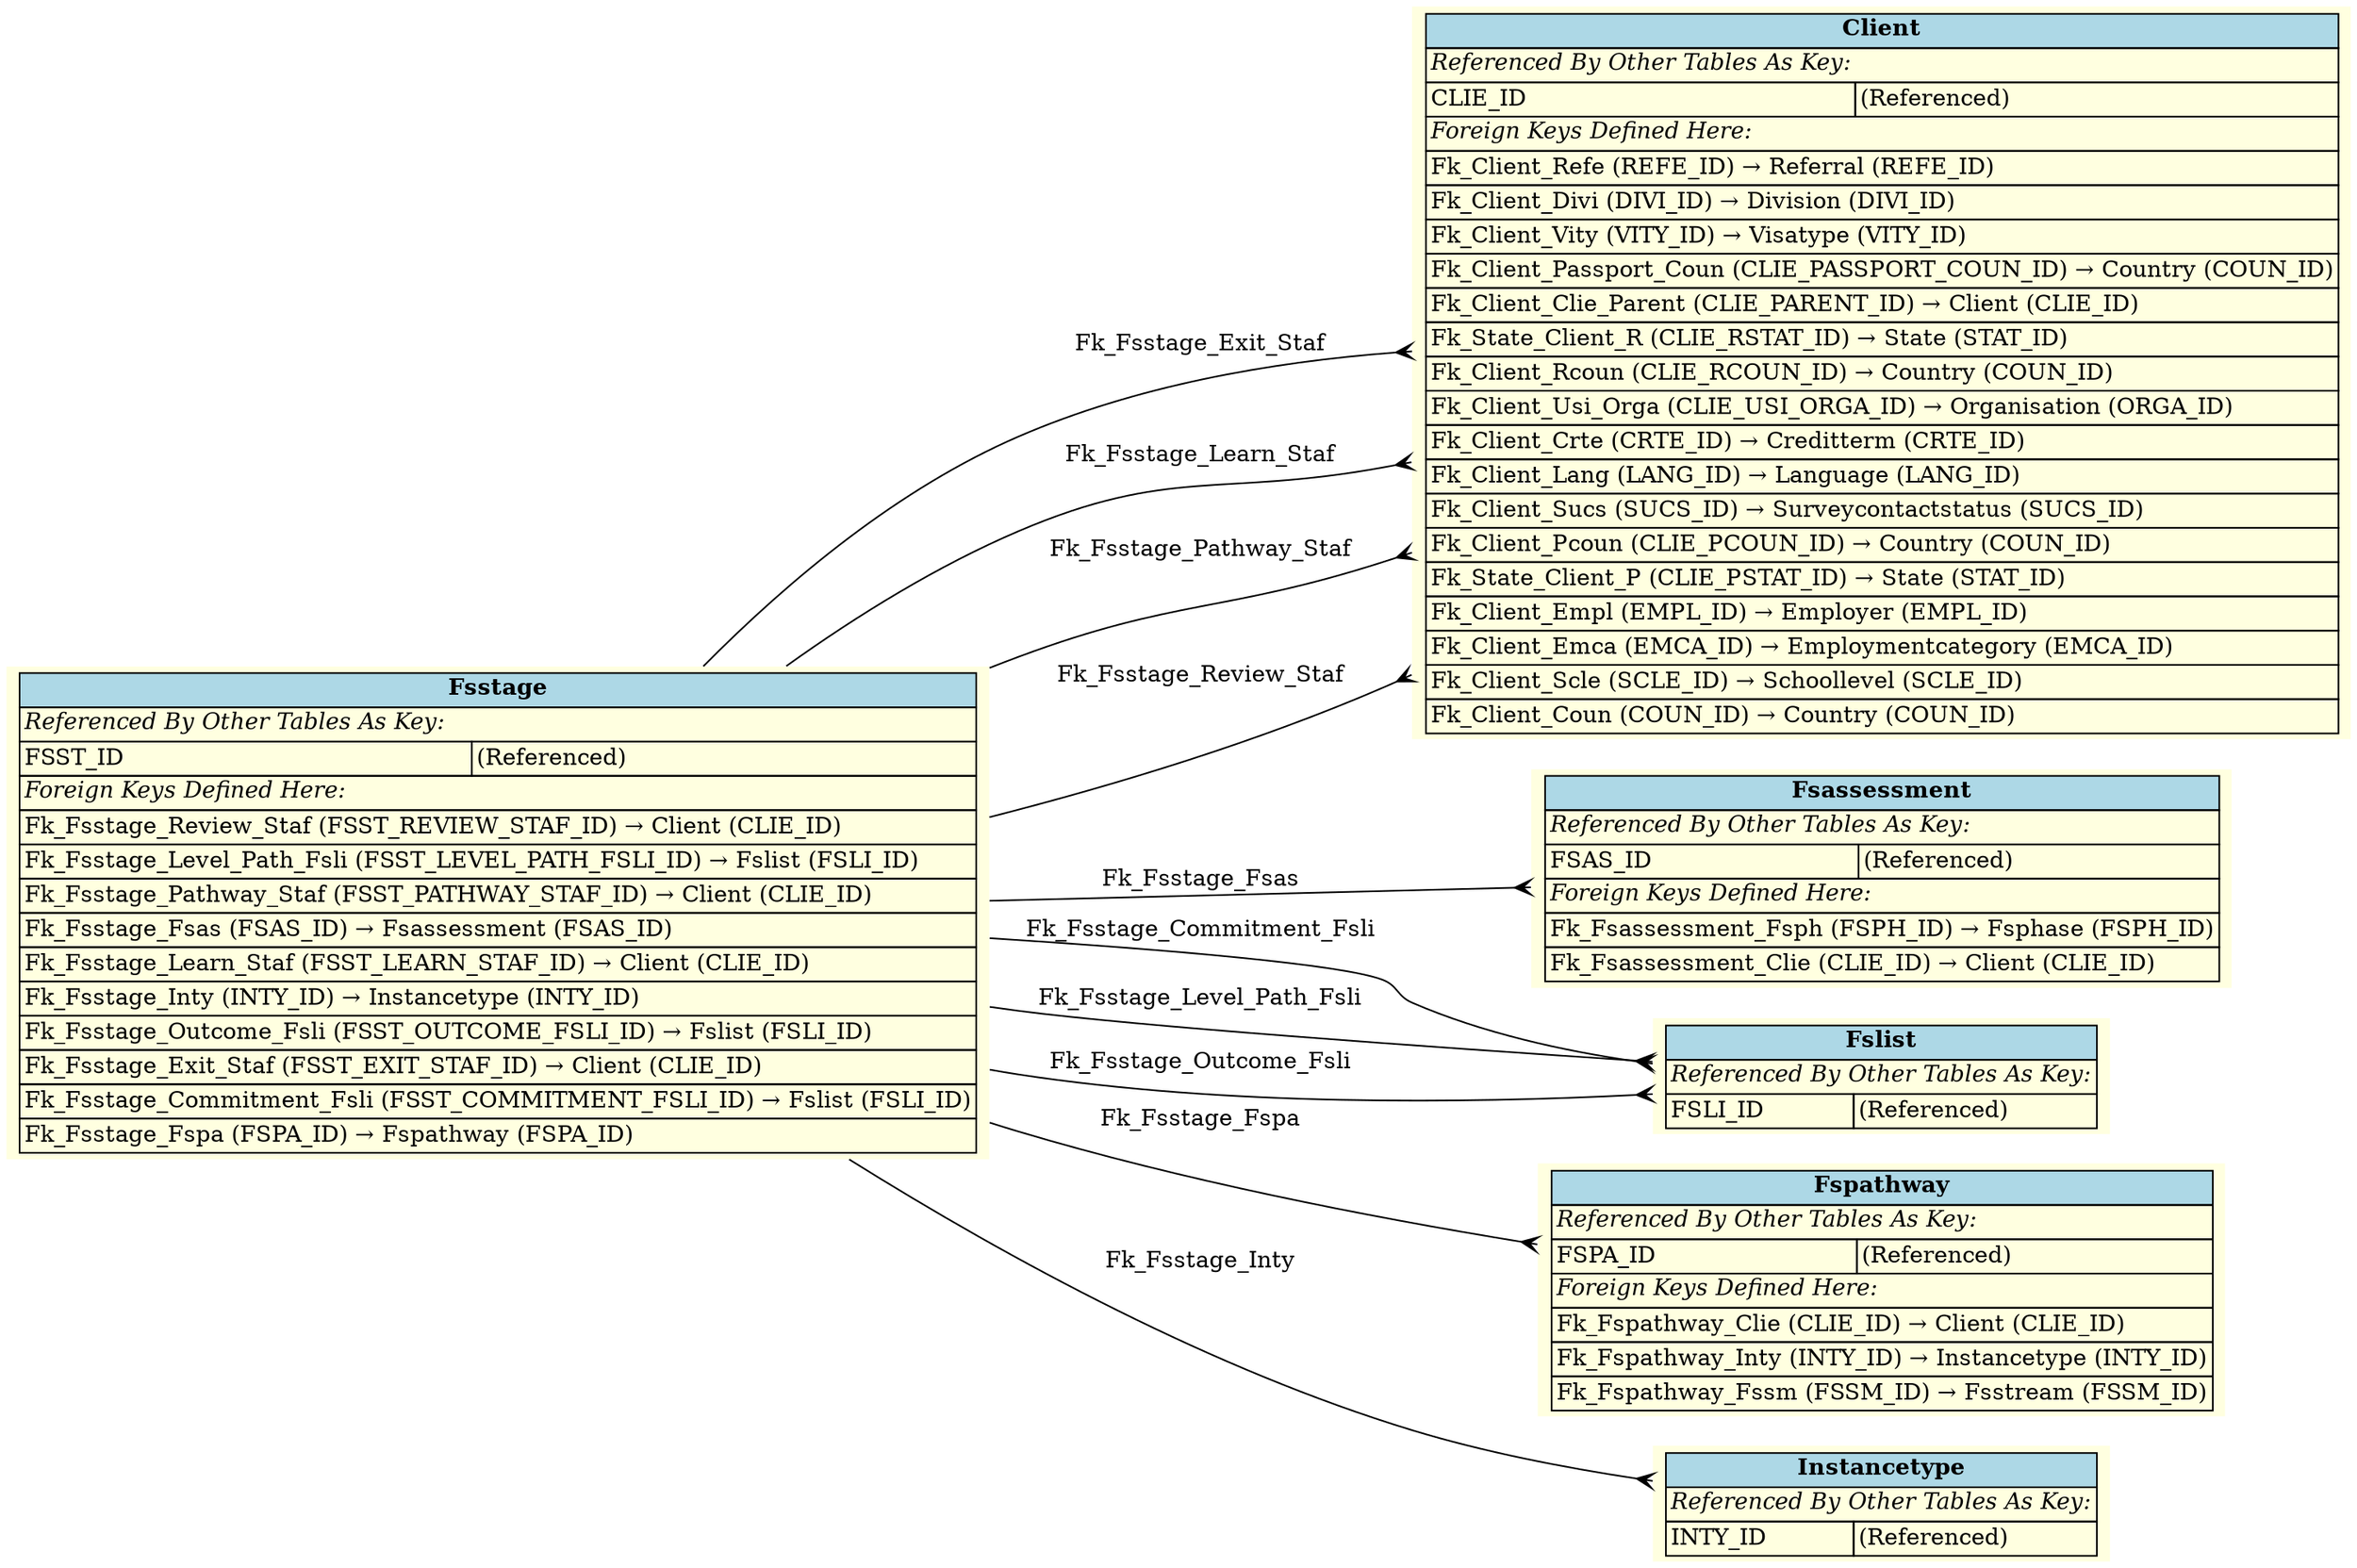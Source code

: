 digraph ERD {
  rankdir=LR;
  node [shape=plaintext, style=filled, fillcolor=lightyellow];
  edge [arrowhead=crow, arrowtail=none, dir=both, labelfontsize=10];

  "Fsstage" [
    label=<
    <TABLE BORDER="0" CELLBORDER="1" CELLSPACING="0" BGCOLOR="lightyellow">
      <TR><TD COLSPAN="2" BGCOLOR="lightblue"><B>Fsstage</B></TD></TR>
      <TR><TD COLSPAN="2" ALIGN="LEFT"><I>Referenced By Other Tables As Key:</I></TD></TR>
      <TR><TD ALIGN="LEFT">FSST_ID</TD><TD ALIGN="LEFT">(Referenced)</TD></TR>
      <TR><TD COLSPAN="2" ALIGN="LEFT"><I>Foreign Keys Defined Here:</I></TD></TR>
      <TR><TD ALIGN="LEFT" COLSPAN="2">Fk_Fsstage_Review_Staf (FSST_REVIEW_STAF_ID) &rarr; Client (CLIE_ID)</TD></TR>
      <TR><TD ALIGN="LEFT" COLSPAN="2">Fk_Fsstage_Level_Path_Fsli (FSST_LEVEL_PATH_FSLI_ID) &rarr; Fslist (FSLI_ID)</TD></TR>
      <TR><TD ALIGN="LEFT" COLSPAN="2">Fk_Fsstage_Pathway_Staf (FSST_PATHWAY_STAF_ID) &rarr; Client (CLIE_ID)</TD></TR>
      <TR><TD ALIGN="LEFT" COLSPAN="2">Fk_Fsstage_Fsas (FSAS_ID) &rarr; Fsassessment (FSAS_ID)</TD></TR>
      <TR><TD ALIGN="LEFT" COLSPAN="2">Fk_Fsstage_Learn_Staf (FSST_LEARN_STAF_ID) &rarr; Client (CLIE_ID)</TD></TR>
      <TR><TD ALIGN="LEFT" COLSPAN="2">Fk_Fsstage_Inty (INTY_ID) &rarr; Instancetype (INTY_ID)</TD></TR>
      <TR><TD ALIGN="LEFT" COLSPAN="2">Fk_Fsstage_Outcome_Fsli (FSST_OUTCOME_FSLI_ID) &rarr; Fslist (FSLI_ID)</TD></TR>
      <TR><TD ALIGN="LEFT" COLSPAN="2">Fk_Fsstage_Exit_Staf (FSST_EXIT_STAF_ID) &rarr; Client (CLIE_ID)</TD></TR>
      <TR><TD ALIGN="LEFT" COLSPAN="2">Fk_Fsstage_Commitment_Fsli (FSST_COMMITMENT_FSLI_ID) &rarr; Fslist (FSLI_ID)</TD></TR>
      <TR><TD ALIGN="LEFT" COLSPAN="2">Fk_Fsstage_Fspa (FSPA_ID) &rarr; Fspathway (FSPA_ID)</TD></TR>
    </TABLE>
    >
  ];

  "Client" [
    label=<
    <TABLE BORDER="0" CELLBORDER="1" CELLSPACING="0" BGCOLOR="lightyellow">
      <TR><TD COLSPAN="2" BGCOLOR="lightblue"><B>Client</B></TD></TR>
      <TR><TD COLSPAN="2" ALIGN="LEFT"><I>Referenced By Other Tables As Key:</I></TD></TR>
      <TR><TD ALIGN="LEFT">CLIE_ID</TD><TD ALIGN="LEFT">(Referenced)</TD></TR>
      <TR><TD COLSPAN="2" ALIGN="LEFT"><I>Foreign Keys Defined Here:</I></TD></TR>
      <TR><TD ALIGN="LEFT" COLSPAN="2">Fk_Client_Refe (REFE_ID) &rarr; Referral (REFE_ID)</TD></TR>
      <TR><TD ALIGN="LEFT" COLSPAN="2">Fk_Client_Divi (DIVI_ID) &rarr; Division (DIVI_ID)</TD></TR>
      <TR><TD ALIGN="LEFT" COLSPAN="2">Fk_Client_Vity (VITY_ID) &rarr; Visatype (VITY_ID)</TD></TR>
      <TR><TD ALIGN="LEFT" COLSPAN="2">Fk_Client_Passport_Coun (CLIE_PASSPORT_COUN_ID) &rarr; Country (COUN_ID)</TD></TR>
      <TR><TD ALIGN="LEFT" COLSPAN="2">Fk_Client_Clie_Parent (CLIE_PARENT_ID) &rarr; Client (CLIE_ID)</TD></TR>
      <TR><TD ALIGN="LEFT" COLSPAN="2">Fk_State_Client_R (CLIE_RSTAT_ID) &rarr; State (STAT_ID)</TD></TR>
      <TR><TD ALIGN="LEFT" COLSPAN="2">Fk_Client_Rcoun (CLIE_RCOUN_ID) &rarr; Country (COUN_ID)</TD></TR>
      <TR><TD ALIGN="LEFT" COLSPAN="2">Fk_Client_Usi_Orga (CLIE_USI_ORGA_ID) &rarr; Organisation (ORGA_ID)</TD></TR>
      <TR><TD ALIGN="LEFT" COLSPAN="2">Fk_Client_Crte (CRTE_ID) &rarr; Creditterm (CRTE_ID)</TD></TR>
      <TR><TD ALIGN="LEFT" COLSPAN="2">Fk_Client_Lang (LANG_ID) &rarr; Language (LANG_ID)</TD></TR>
      <TR><TD ALIGN="LEFT" COLSPAN="2">Fk_Client_Sucs (SUCS_ID) &rarr; Surveycontactstatus (SUCS_ID)</TD></TR>
      <TR><TD ALIGN="LEFT" COLSPAN="2">Fk_Client_Pcoun (CLIE_PCOUN_ID) &rarr; Country (COUN_ID)</TD></TR>
      <TR><TD ALIGN="LEFT" COLSPAN="2">Fk_State_Client_P (CLIE_PSTAT_ID) &rarr; State (STAT_ID)</TD></TR>
      <TR><TD ALIGN="LEFT" COLSPAN="2">Fk_Client_Empl (EMPL_ID) &rarr; Employer (EMPL_ID)</TD></TR>
      <TR><TD ALIGN="LEFT" COLSPAN="2">Fk_Client_Emca (EMCA_ID) &rarr; Employmentcategory (EMCA_ID)</TD></TR>
      <TR><TD ALIGN="LEFT" COLSPAN="2">Fk_Client_Scle (SCLE_ID) &rarr; Schoollevel (SCLE_ID)</TD></TR>
      <TR><TD ALIGN="LEFT" COLSPAN="2">Fk_Client_Coun (COUN_ID) &rarr; Country (COUN_ID)</TD></TR>
    </TABLE>
    >
  ];

  "Fsassessment" [
    label=<
    <TABLE BORDER="0" CELLBORDER="1" CELLSPACING="0" BGCOLOR="lightyellow">
      <TR><TD COLSPAN="2" BGCOLOR="lightblue"><B>Fsassessment</B></TD></TR>
      <TR><TD COLSPAN="2" ALIGN="LEFT"><I>Referenced By Other Tables As Key:</I></TD></TR>
      <TR><TD ALIGN="LEFT">FSAS_ID</TD><TD ALIGN="LEFT">(Referenced)</TD></TR>
      <TR><TD COLSPAN="2" ALIGN="LEFT"><I>Foreign Keys Defined Here:</I></TD></TR>
      <TR><TD ALIGN="LEFT" COLSPAN="2">Fk_Fsassessment_Fsph (FSPH_ID) &rarr; Fsphase (FSPH_ID)</TD></TR>
      <TR><TD ALIGN="LEFT" COLSPAN="2">Fk_Fsassessment_Clie (CLIE_ID) &rarr; Client (CLIE_ID)</TD></TR>
    </TABLE>
    >
  ];

  "Fslist" [
    label=<
    <TABLE BORDER="0" CELLBORDER="1" CELLSPACING="0" BGCOLOR="lightyellow">
      <TR><TD COLSPAN="2" BGCOLOR="lightblue"><B>Fslist</B></TD></TR>
      <TR><TD COLSPAN="2" ALIGN="LEFT"><I>Referenced By Other Tables As Key:</I></TD></TR>
      <TR><TD ALIGN="LEFT">FSLI_ID</TD><TD ALIGN="LEFT">(Referenced)</TD></TR>
    </TABLE>
    >
  ];

  "Fspathway" [
    label=<
    <TABLE BORDER="0" CELLBORDER="1" CELLSPACING="0" BGCOLOR="lightyellow">
      <TR><TD COLSPAN="2" BGCOLOR="lightblue"><B>Fspathway</B></TD></TR>
      <TR><TD COLSPAN="2" ALIGN="LEFT"><I>Referenced By Other Tables As Key:</I></TD></TR>
      <TR><TD ALIGN="LEFT">FSPA_ID</TD><TD ALIGN="LEFT">(Referenced)</TD></TR>
      <TR><TD COLSPAN="2" ALIGN="LEFT"><I>Foreign Keys Defined Here:</I></TD></TR>
      <TR><TD ALIGN="LEFT" COLSPAN="2">Fk_Fspathway_Clie (CLIE_ID) &rarr; Client (CLIE_ID)</TD></TR>
      <TR><TD ALIGN="LEFT" COLSPAN="2">Fk_Fspathway_Inty (INTY_ID) &rarr; Instancetype (INTY_ID)</TD></TR>
      <TR><TD ALIGN="LEFT" COLSPAN="2">Fk_Fspathway_Fssm (FSSM_ID) &rarr; Fsstream (FSSM_ID)</TD></TR>
    </TABLE>
    >
  ];

  "Instancetype" [
    label=<
    <TABLE BORDER="0" CELLBORDER="1" CELLSPACING="0" BGCOLOR="lightyellow">
      <TR><TD COLSPAN="2" BGCOLOR="lightblue"><B>Instancetype</B></TD></TR>
      <TR><TD COLSPAN="2" ALIGN="LEFT"><I>Referenced By Other Tables As Key:</I></TD></TR>
      <TR><TD ALIGN="LEFT">INTY_ID</TD><TD ALIGN="LEFT">(Referenced)</TD></TR>
    </TABLE>
    >
  ];

  "Fsstage" -> "Client" [label=" Fk_Fsstage_Exit_Staf "];
  "Fsstage" -> "Client" [label=" Fk_Fsstage_Learn_Staf "];
  "Fsstage" -> "Client" [label=" Fk_Fsstage_Pathway_Staf "];
  "Fsstage" -> "Client" [label=" Fk_Fsstage_Review_Staf "];
  "Fsstage" -> "Fsassessment" [label=" Fk_Fsstage_Fsas "];
  "Fsstage" -> "Fslist" [label=" Fk_Fsstage_Commitment_Fsli "];
  "Fsstage" -> "Fslist" [label=" Fk_Fsstage_Level_Path_Fsli "];
  "Fsstage" -> "Fslist" [label=" Fk_Fsstage_Outcome_Fsli "];
  "Fsstage" -> "Fspathway" [label=" Fk_Fsstage_Fspa "];
  "Fsstage" -> "Instancetype" [label=" Fk_Fsstage_Inty "];
}
